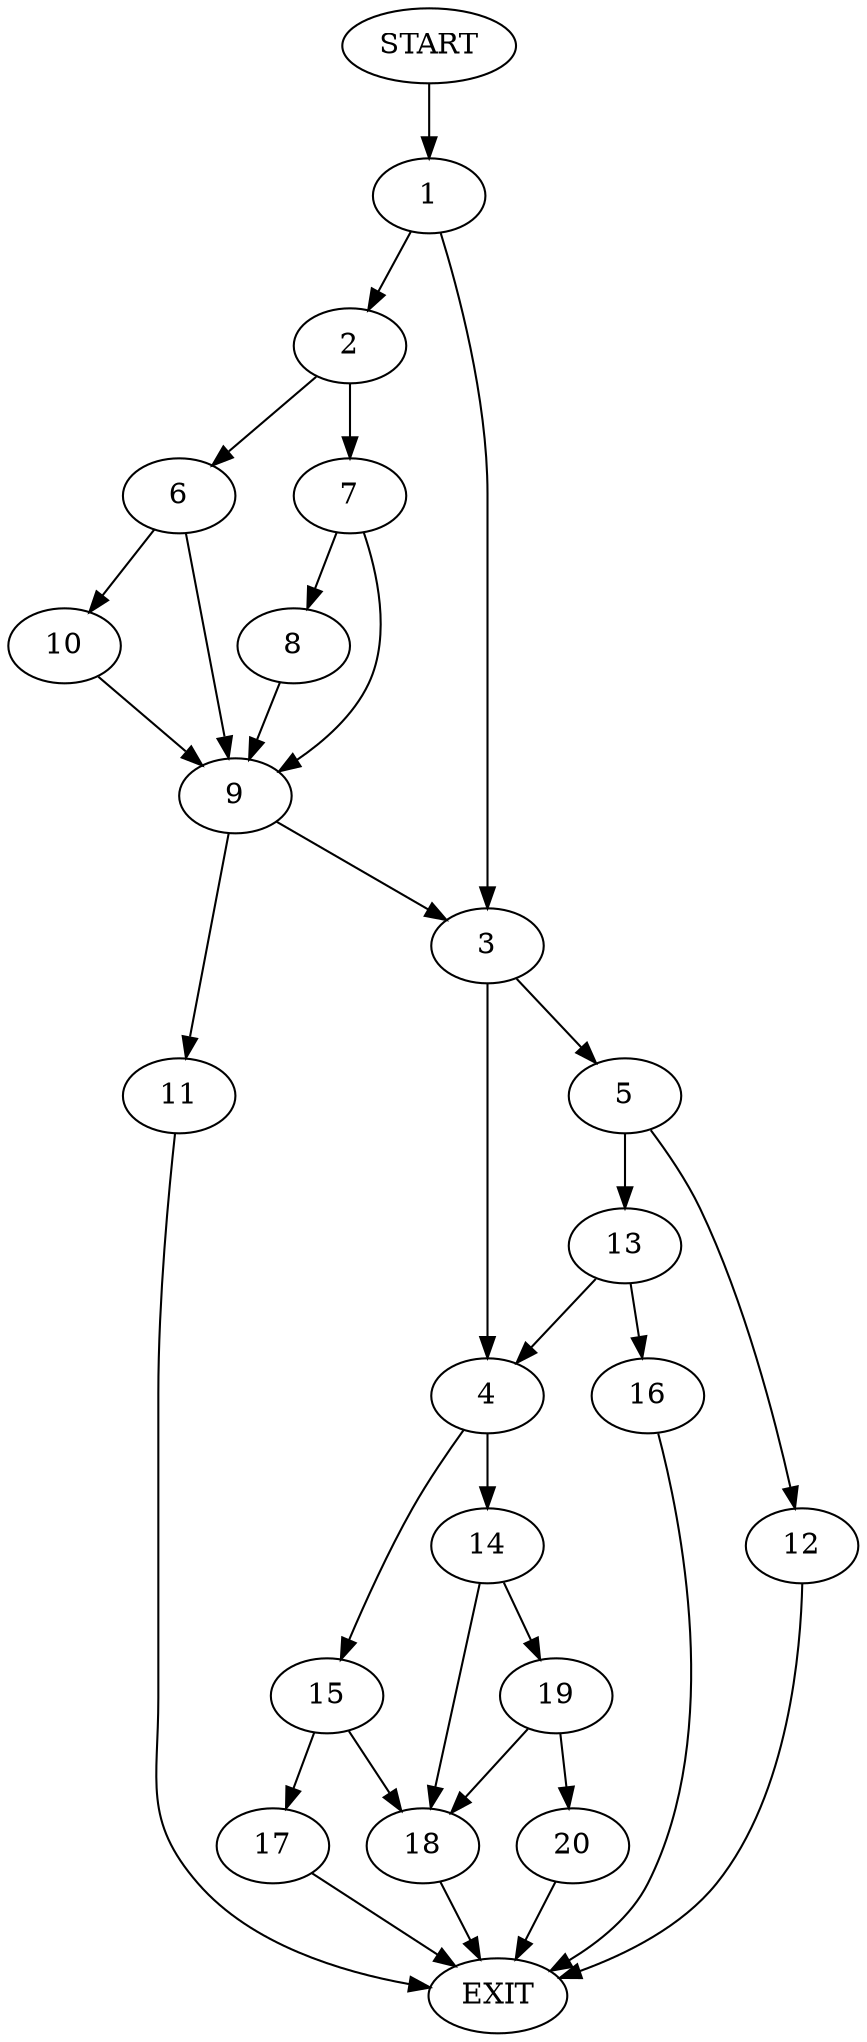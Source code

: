 digraph {
0 [label="START"]
21 [label="EXIT"]
0 -> 1
1 -> 2
1 -> 3
3 -> 4
3 -> 5
2 -> 6
2 -> 7
7 -> 8
7 -> 9
6 -> 10
6 -> 9
10 -> 9
9 -> 11
9 -> 3
8 -> 9
11 -> 21
5 -> 12
5 -> 13
4 -> 14
4 -> 15
12 -> 21
13 -> 16
13 -> 4
16 -> 21
15 -> 17
15 -> 18
14 -> 19
14 -> 18
17 -> 21
18 -> 21
19 -> 18
19 -> 20
20 -> 21
}
